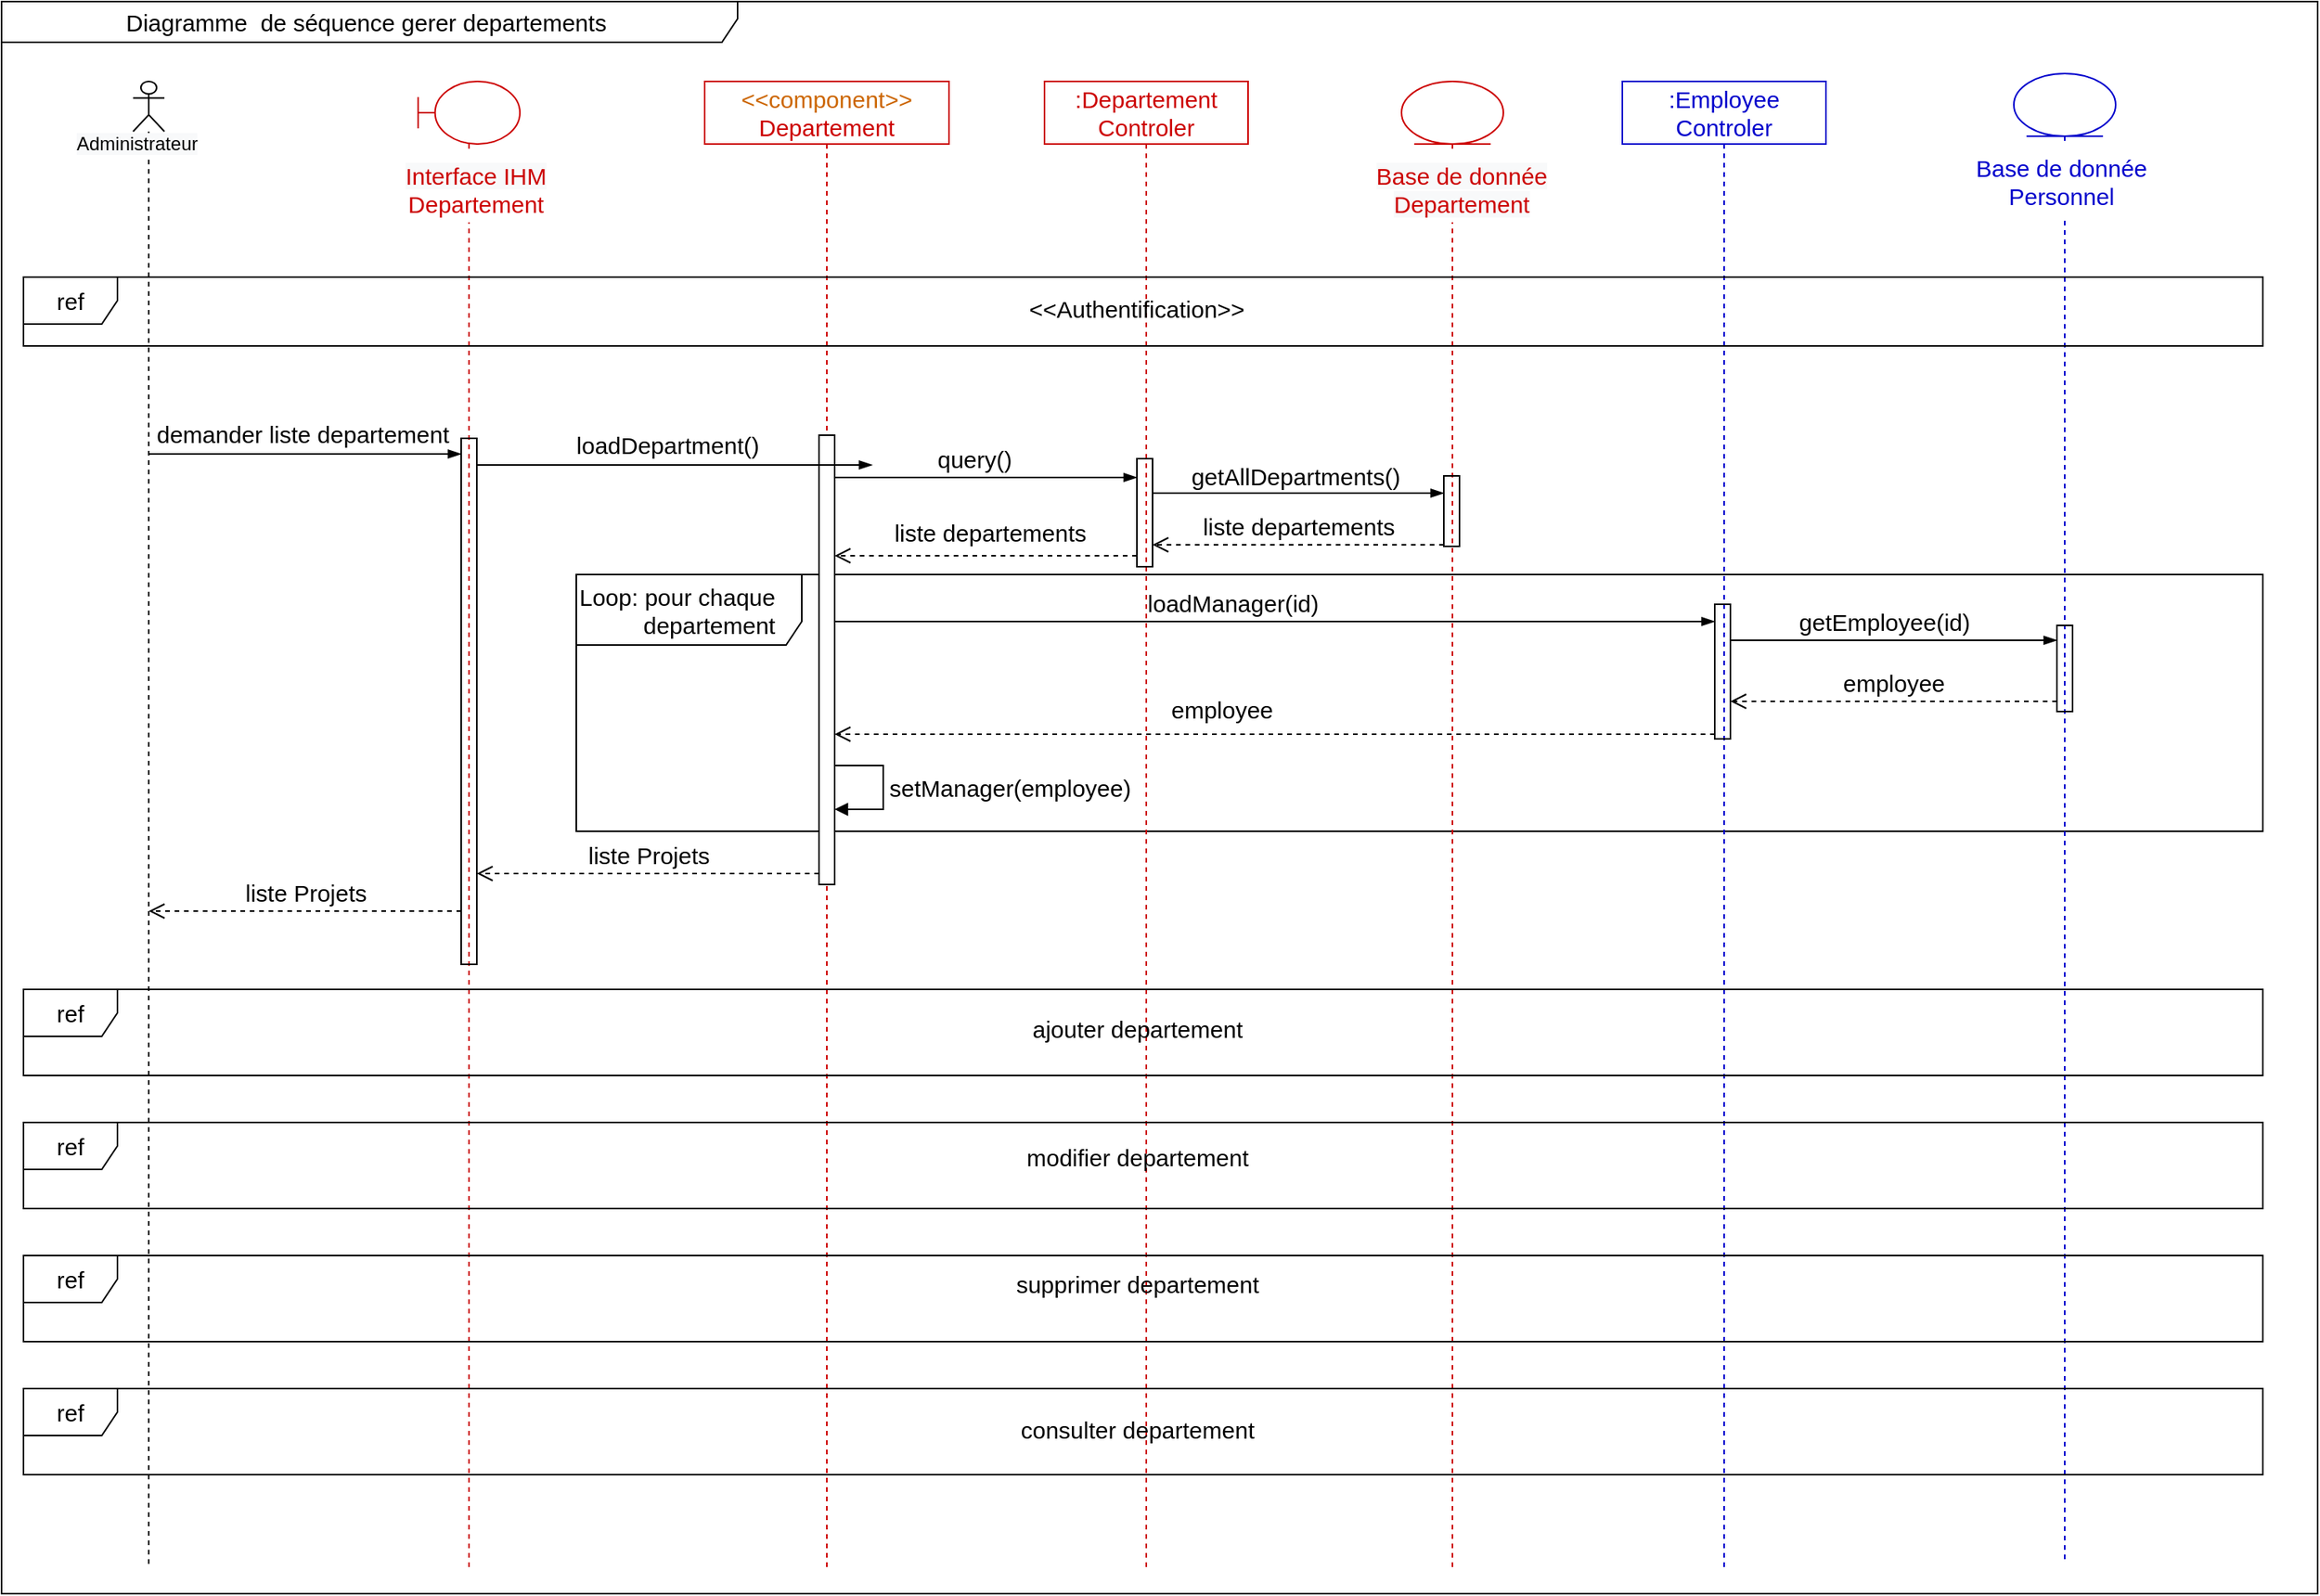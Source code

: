 <mxfile version="20.2.7" type="github">
  <diagram id="wi_vhIjVOXCjrbam6hF1" name="Page-1">
    <mxGraphModel dx="1896" dy="940" grid="0" gridSize="10" guides="1" tooltips="1" connect="1" arrows="1" fold="1" page="1" pageScale="1" pageWidth="827" pageHeight="1169" math="0" shadow="0">
      <root>
        <mxCell id="0" />
        <mxCell id="1" parent="0" />
        <mxCell id="-wPtG7KYPPW0DH68cqsK-1" value="Diagramme&amp;nbsp; de séquence gerer departements&amp;nbsp;" style="shape=umlFrame;whiteSpace=wrap;html=1;rounded=0;shadow=0;glass=0;sketch=0;fontSize=15;fillColor=none;width=470;height=26;" parent="1" vertex="1">
          <mxGeometry x="26" y="14" width="1479" height="1017" as="geometry" />
        </mxCell>
        <mxCell id="-wPtG7KYPPW0DH68cqsK-42" value="Loop: pour chaque&lt;br&gt;&lt;div style=&quot;text-align: right;&quot;&gt;&lt;span style=&quot;background-color: initial;&quot;&gt;&amp;nbsp;&lt;/span&gt;&lt;span style=&quot;background-color: initial;&quot;&gt;departement&lt;/span&gt;&lt;/div&gt;" style="shape=umlFrame;whiteSpace=wrap;html=1;rounded=0;shadow=0;glass=0;sketch=0;fontSize=15;fillColor=none;width=144;height=45;align=left;" parent="1" vertex="1">
          <mxGeometry x="393" y="380" width="1077" height="164" as="geometry" />
        </mxCell>
        <mxCell id="-wPtG7KYPPW0DH68cqsK-2" value=":Departement&lt;br&gt;Controler" style="shape=umlLifeline;perimeter=lifelinePerimeter;whiteSpace=wrap;html=1;container=1;collapsible=0;recursiveResize=0;outlineConnect=0;rounded=0;shadow=0;glass=0;sketch=0;fillColor=none;fontSize=15;fontColor=#CC0000;strokeColor=#CC0000;" parent="1" vertex="1">
          <mxGeometry x="692" y="65" width="130" height="950" as="geometry" />
        </mxCell>
        <mxCell id="-wPtG7KYPPW0DH68cqsK-3" value="" style="html=1;points=[];perimeter=orthogonalPerimeter;rounded=0;shadow=0;glass=0;sketch=0;fontSize=15;fillColor=none;" parent="-wPtG7KYPPW0DH68cqsK-2" vertex="1">
          <mxGeometry x="59" y="241" width="10" height="69" as="geometry" />
        </mxCell>
        <mxCell id="-wPtG7KYPPW0DH68cqsK-4" value="" style="shape=umlLifeline;participant=umlActor;perimeter=lifelinePerimeter;whiteSpace=wrap;html=1;container=1;collapsible=0;recursiveResize=0;verticalAlign=top;spacingTop=36;outlineConnect=0;fillColor=none;size=32;sketch=0;shadow=0;rounded=0;glass=0;" parent="1" vertex="1">
          <mxGeometry x="110" y="65" width="20" height="950" as="geometry" />
        </mxCell>
        <mxCell id="-wPtG7KYPPW0DH68cqsK-5" value="&lt;span style=&quot;color: rgb(0, 0, 0); font-family: Helvetica; font-size: 12px; font-style: normal; font-variant-ligatures: normal; font-variant-caps: normal; font-weight: 400; letter-spacing: normal; orphans: 2; text-align: center; text-indent: 0px; text-transform: none; widows: 2; word-spacing: 0px; -webkit-text-stroke-width: 0px; background-color: rgb(248, 249, 250); text-decoration-thickness: initial; text-decoration-style: initial; text-decoration-color: initial; float: none; display: inline !important;&quot;&gt;Administrateur&lt;/span&gt;" style="text;whiteSpace=wrap;html=1;" parent="1" vertex="1">
          <mxGeometry x="72" y="91" width="105" height="36" as="geometry" />
        </mxCell>
        <mxCell id="-wPtG7KYPPW0DH68cqsK-8" value="" style="shape=umlLifeline;participant=umlEntity;perimeter=lifelinePerimeter;whiteSpace=wrap;html=1;container=1;collapsible=0;recursiveResize=0;verticalAlign=top;spacingTop=36;outlineConnect=0;rounded=0;shadow=0;glass=0;sketch=0;fontSize=15;fillColor=none;fontColor=#CC0000;strokeColor=#CC0000;" parent="1" vertex="1">
          <mxGeometry x="920" y="65" width="65" height="950" as="geometry" />
        </mxCell>
        <mxCell id="-wPtG7KYPPW0DH68cqsK-9" value="" style="html=1;points=[];perimeter=orthogonalPerimeter;rounded=0;shadow=0;glass=0;sketch=0;fontSize=15;fillColor=none;" parent="-wPtG7KYPPW0DH68cqsK-8" vertex="1">
          <mxGeometry x="27" y="252" width="10" height="45" as="geometry" />
        </mxCell>
        <mxCell id="-wPtG7KYPPW0DH68cqsK-10" value="&lt;span style=&quot;font-family: Helvetica; font-size: 15px; font-style: normal; font-variant-ligatures: normal; font-variant-caps: normal; font-weight: 400; letter-spacing: normal; orphans: 2; text-indent: 0px; text-transform: none; widows: 2; word-spacing: 0px; -webkit-text-stroke-width: 0px; background-color: rgb(248, 249, 250); text-decoration-thickness: initial; text-decoration-style: initial; text-decoration-color: initial; float: none; display: inline !important;&quot;&gt;Base de donnée&lt;br&gt;Departement&lt;br&gt;&lt;/span&gt;" style="text;whiteSpace=wrap;html=1;fontSize=15;align=center;fillColor=default;fontColor=#CC0000;" parent="-wPtG7KYPPW0DH68cqsK-8" vertex="1">
          <mxGeometry x="-21" y="45" width="119" height="45" as="geometry" />
        </mxCell>
        <mxCell id="-wPtG7KYPPW0DH68cqsK-11" value="" style="shape=umlLifeline;participant=umlBoundary;perimeter=lifelinePerimeter;whiteSpace=wrap;html=1;container=1;collapsible=0;recursiveResize=0;verticalAlign=top;spacingTop=36;outlineConnect=0;rounded=0;shadow=0;glass=0;sketch=0;fontSize=15;fillColor=none;fontColor=#CC6600;strokeColor=#CC0000;" parent="1" vertex="1">
          <mxGeometry x="292" y="65" width="65" height="950" as="geometry" />
        </mxCell>
        <mxCell id="-wPtG7KYPPW0DH68cqsK-12" value="&lt;span style=&quot;font-family: Helvetica; font-size: 15px; font-style: normal; font-variant-ligatures: normal; font-variant-caps: normal; font-weight: 400; letter-spacing: normal; orphans: 2; text-indent: 0px; text-transform: none; widows: 2; word-spacing: 0px; -webkit-text-stroke-width: 0px; background-color: rgb(248, 249, 250); text-decoration-thickness: initial; text-decoration-style: initial; text-decoration-color: initial; float: none; display: inline !important;&quot;&gt;Interface IHM&lt;/span&gt;&lt;br style=&quot;font-family: Helvetica; font-size: 15px; font-style: normal; font-variant-ligatures: normal; font-variant-caps: normal; font-weight: 400; letter-spacing: normal; orphans: 2; text-indent: 0px; text-transform: none; widows: 2; word-spacing: 0px; -webkit-text-stroke-width: 0px; background-color: rgb(248, 249, 250); text-decoration-thickness: initial; text-decoration-style: initial; text-decoration-color: initial;&quot;&gt;Departement" style="text;whiteSpace=wrap;html=1;fontSize=15;align=center;fillColor=default;fontColor=#CC0000;" parent="-wPtG7KYPPW0DH68cqsK-11" vertex="1">
          <mxGeometry x="-24" y="45" width="122" height="45" as="geometry" />
        </mxCell>
        <mxCell id="-wPtG7KYPPW0DH68cqsK-13" value="" style="html=1;points=[];perimeter=orthogonalPerimeter;rounded=0;shadow=0;glass=0;sketch=0;fontSize=15;fillColor=none;" parent="-wPtG7KYPPW0DH68cqsK-11" vertex="1">
          <mxGeometry x="27.5" y="228" width="10" height="336" as="geometry" />
        </mxCell>
        <mxCell id="-wPtG7KYPPW0DH68cqsK-14" value=":Employee&lt;br&gt;Controler" style="shape=umlLifeline;perimeter=lifelinePerimeter;whiteSpace=wrap;html=1;container=1;collapsible=0;recursiveResize=0;outlineConnect=0;rounded=0;shadow=0;glass=0;sketch=0;fillColor=none;fontSize=15;strokeColor=#0000CC;fontColor=#0000CC;" parent="1" vertex="1">
          <mxGeometry x="1061" y="65" width="130" height="950" as="geometry" />
        </mxCell>
        <mxCell id="-wPtG7KYPPW0DH68cqsK-15" value="" style="html=1;points=[];perimeter=orthogonalPerimeter;rounded=0;shadow=0;glass=0;sketch=0;fontSize=15;fillColor=none;" parent="-wPtG7KYPPW0DH68cqsK-14" vertex="1">
          <mxGeometry x="59" y="334" width="10" height="86" as="geometry" />
        </mxCell>
        <mxCell id="-wPtG7KYPPW0DH68cqsK-16" value="" style="shape=umlLifeline;participant=umlEntity;perimeter=lifelinePerimeter;whiteSpace=wrap;html=1;container=1;collapsible=0;recursiveResize=0;verticalAlign=top;spacingTop=36;outlineConnect=0;rounded=0;shadow=0;glass=0;sketch=0;fontSize=15;fillColor=none;strokeColor=#0000CC;" parent="1" vertex="1">
          <mxGeometry x="1311" y="60" width="65" height="950" as="geometry" />
        </mxCell>
        <mxCell id="-wPtG7KYPPW0DH68cqsK-17" value="Base de donnée&lt;br&gt;Personnel" style="text;whiteSpace=wrap;html=1;fontSize=15;align=center;fillColor=default;fontColor=#0000CC;" parent="-wPtG7KYPPW0DH68cqsK-16" vertex="1">
          <mxGeometry x="-33" y="45" width="127" height="48" as="geometry" />
        </mxCell>
        <mxCell id="-wPtG7KYPPW0DH68cqsK-18" value="" style="html=1;points=[];perimeter=orthogonalPerimeter;rounded=0;shadow=0;glass=0;sketch=0;fontSize=15;fillColor=none;" parent="-wPtG7KYPPW0DH68cqsK-16" vertex="1">
          <mxGeometry x="27.5" y="352.5" width="10" height="55" as="geometry" />
        </mxCell>
        <mxCell id="-wPtG7KYPPW0DH68cqsK-21" value="" style="edgeStyle=elbowEdgeStyle;fontSize=12;html=1;endArrow=blockThin;endFill=1;rounded=0;" parent="1" source="-wPtG7KYPPW0DH68cqsK-4" target="-wPtG7KYPPW0DH68cqsK-13" edge="1">
          <mxGeometry width="160" relative="1" as="geometry">
            <mxPoint x="119.324" y="288" as="sourcePoint" />
            <mxPoint x="258.5" y="288" as="targetPoint" />
            <Array as="points">
              <mxPoint x="159" y="303" />
              <mxPoint x="190" y="288" />
              <mxPoint x="171" y="261" />
            </Array>
          </mxGeometry>
        </mxCell>
        <mxCell id="-wPtG7KYPPW0DH68cqsK-22" value="demander liste departement" style="edgeLabel;html=1;align=center;verticalAlign=middle;resizable=0;points=[];fontSize=15;" parent="-wPtG7KYPPW0DH68cqsK-21" vertex="1" connectable="0">
          <mxGeometry x="-0.395" relative="1" as="geometry">
            <mxPoint x="37" y="-13" as="offset" />
          </mxGeometry>
        </mxCell>
        <mxCell id="-wPtG7KYPPW0DH68cqsK-23" value="" style="edgeStyle=elbowEdgeStyle;fontSize=12;html=1;endArrow=blockThin;endFill=1;rounded=0;" parent="1" source="-wPtG7KYPPW0DH68cqsK-44" target="-wPtG7KYPPW0DH68cqsK-3" edge="1">
          <mxGeometry width="160" relative="1" as="geometry">
            <mxPoint x="592" y="318" as="sourcePoint" />
            <mxPoint x="751" y="318" as="targetPoint" />
            <Array as="points">
              <mxPoint x="712" y="318" />
              <mxPoint x="595" y="312" />
              <mxPoint x="577" y="325" />
            </Array>
          </mxGeometry>
        </mxCell>
        <mxCell id="-wPtG7KYPPW0DH68cqsK-24" value="query()" style="edgeLabel;html=1;align=center;verticalAlign=middle;resizable=0;points=[];fontSize=15;" parent="-wPtG7KYPPW0DH68cqsK-23" vertex="1" connectable="0">
          <mxGeometry x="-0.219" y="3" relative="1" as="geometry">
            <mxPoint x="13" y="-9" as="offset" />
          </mxGeometry>
        </mxCell>
        <mxCell id="-wPtG7KYPPW0DH68cqsK-25" value="" style="edgeStyle=elbowEdgeStyle;fontSize=12;html=1;endArrow=blockThin;endFill=1;rounded=0;" parent="1" source="-wPtG7KYPPW0DH68cqsK-3" target="-wPtG7KYPPW0DH68cqsK-9" edge="1">
          <mxGeometry width="160" relative="1" as="geometry">
            <mxPoint x="761" y="328" as="sourcePoint" />
            <mxPoint x="1005" y="328" as="targetPoint" />
            <Array as="points">
              <mxPoint x="904" y="328" />
              <mxPoint x="753" y="313" />
              <mxPoint x="678" y="342" />
            </Array>
          </mxGeometry>
        </mxCell>
        <mxCell id="-wPtG7KYPPW0DH68cqsK-26" value="getAllDepartments()" style="edgeLabel;html=1;align=center;verticalAlign=middle;resizable=0;points=[];fontSize=15;" parent="-wPtG7KYPPW0DH68cqsK-25" vertex="1" connectable="0">
          <mxGeometry x="0.124" relative="1" as="geometry">
            <mxPoint x="-14" y="-11" as="offset" />
          </mxGeometry>
        </mxCell>
        <mxCell id="-wPtG7KYPPW0DH68cqsK-30" value="liste departements" style="html=1;verticalAlign=bottom;endArrow=open;dashed=1;endSize=8;rounded=0;fontSize=15;" parent="1" source="-wPtG7KYPPW0DH68cqsK-9" target="-wPtG7KYPPW0DH68cqsK-3" edge="1">
          <mxGeometry relative="1" as="geometry">
            <mxPoint x="1005" y="361" as="sourcePoint" />
            <mxPoint x="761" y="361" as="targetPoint" />
            <Array as="points">
              <mxPoint x="909" y="361" />
            </Array>
          </mxGeometry>
        </mxCell>
        <mxCell id="-wPtG7KYPPW0DH68cqsK-31" value="liste departements" style="html=1;verticalAlign=bottom;endArrow=open;dashed=1;endSize=8;rounded=0;fontSize=15;" parent="1" source="-wPtG7KYPPW0DH68cqsK-3" target="-wPtG7KYPPW0DH68cqsK-44" edge="1">
          <mxGeometry x="-0.019" y="-3" relative="1" as="geometry">
            <mxPoint x="751" y="368" as="sourcePoint" />
            <mxPoint x="592" y="368" as="targetPoint" />
            <Array as="points">
              <mxPoint x="597" y="368" />
            </Array>
            <mxPoint as="offset" />
          </mxGeometry>
        </mxCell>
        <mxCell id="-wPtG7KYPPW0DH68cqsK-32" value="" style="edgeStyle=elbowEdgeStyle;fontSize=12;html=1;endArrow=blockThin;endFill=1;rounded=0;" parent="1" source="-wPtG7KYPPW0DH68cqsK-44" target="-wPtG7KYPPW0DH68cqsK-15" edge="1">
          <mxGeometry width="160" relative="1" as="geometry">
            <mxPoint x="463" y="410" as="sourcePoint" />
            <mxPoint x="1136.5" y="410" as="targetPoint" />
            <Array as="points">
              <mxPoint x="1024" y="410" />
            </Array>
          </mxGeometry>
        </mxCell>
        <mxCell id="-wPtG7KYPPW0DH68cqsK-33" value="loadManager(id)" style="edgeLabel;html=1;align=center;verticalAlign=middle;resizable=0;points=[];fontSize=15;" parent="-wPtG7KYPPW0DH68cqsK-32" vertex="1" connectable="0">
          <mxGeometry x="-0.256" y="-3" relative="1" as="geometry">
            <mxPoint x="45" y="-15" as="offset" />
          </mxGeometry>
        </mxCell>
        <mxCell id="-wPtG7KYPPW0DH68cqsK-34" value="" style="fontSize=12;html=1;endArrow=blockThin;endFill=1;rounded=0;" parent="1" source="-wPtG7KYPPW0DH68cqsK-15" target="-wPtG7KYPPW0DH68cqsK-18" edge="1">
          <mxGeometry width="160" relative="1" as="geometry">
            <mxPoint x="1068" y="389" as="sourcePoint" />
            <mxPoint x="1543" y="416" as="targetPoint" />
            <Array as="points">
              <mxPoint x="1333" y="422" />
            </Array>
          </mxGeometry>
        </mxCell>
        <mxCell id="-wPtG7KYPPW0DH68cqsK-35" value="getEmployee(id)" style="edgeLabel;html=1;align=center;verticalAlign=middle;resizable=0;points=[];fontSize=15;" parent="-wPtG7KYPPW0DH68cqsK-34" vertex="1" connectable="0">
          <mxGeometry x="-0.254" y="1" relative="1" as="geometry">
            <mxPoint x="20" y="-11" as="offset" />
          </mxGeometry>
        </mxCell>
        <mxCell id="-wPtG7KYPPW0DH68cqsK-38" value="employee" style="html=1;verticalAlign=bottom;endArrow=open;dashed=1;endSize=8;rounded=0;fontSize=15;" parent="1" source="-wPtG7KYPPW0DH68cqsK-18" target="-wPtG7KYPPW0DH68cqsK-15" edge="1">
          <mxGeometry relative="1" as="geometry">
            <mxPoint x="1662" y="460" as="sourcePoint" />
            <mxPoint x="1553" y="459" as="targetPoint" />
            <Array as="points">
              <mxPoint x="1320" y="461" />
            </Array>
          </mxGeometry>
        </mxCell>
        <mxCell id="-wPtG7KYPPW0DH68cqsK-40" value="employee" style="html=1;verticalAlign=bottom;endArrow=open;dashed=1;endSize=8;rounded=0;fontSize=15;startArrow=none;" parent="1" source="-wPtG7KYPPW0DH68cqsK-15" target="-wPtG7KYPPW0DH68cqsK-44" edge="1">
          <mxGeometry x="0.121" y="-4" relative="1" as="geometry">
            <mxPoint x="1132" y="481.0" as="sourcePoint" />
            <mxPoint x="463" y="396.509" as="targetPoint" />
            <Array as="points">
              <mxPoint x="1115" y="482" />
            </Array>
            <mxPoint as="offset" />
          </mxGeometry>
        </mxCell>
        <mxCell id="-wPtG7KYPPW0DH68cqsK-41" value="liste Projets" style="html=1;verticalAlign=bottom;endArrow=open;dashed=1;endSize=8;rounded=0;fontSize=15;" parent="1" source="-wPtG7KYPPW0DH68cqsK-13" target="-wPtG7KYPPW0DH68cqsK-4" edge="1">
          <mxGeometry relative="1" as="geometry">
            <mxPoint x="258.5" y="577" as="sourcePoint" />
            <mxPoint x="119.324" y="577" as="targetPoint" />
            <Array as="points">
              <mxPoint x="205" y="595" />
            </Array>
          </mxGeometry>
        </mxCell>
        <mxCell id="-wPtG7KYPPW0DH68cqsK-43" value="&lt;span style=&quot;color: rgb(204, 102, 0);&quot;&gt;&amp;lt;&amp;lt;component&amp;gt;&amp;gt;&lt;/span&gt;&lt;br style=&quot;color: rgb(204, 102, 0);&quot;&gt;Departement" style="shape=umlLifeline;perimeter=lifelinePerimeter;whiteSpace=wrap;html=1;container=1;collapsible=0;recursiveResize=0;outlineConnect=0;rounded=0;shadow=0;glass=0;sketch=0;fillColor=none;fontSize=15;fontColor=#CC0000;strokeColor=#CC0000;" parent="1" vertex="1">
          <mxGeometry x="475" y="65" width="156" height="950" as="geometry" />
        </mxCell>
        <mxCell id="-wPtG7KYPPW0DH68cqsK-44" value="" style="html=1;points=[];perimeter=orthogonalPerimeter;" parent="-wPtG7KYPPW0DH68cqsK-43" vertex="1">
          <mxGeometry x="73" y="226" width="10" height="287" as="geometry" />
        </mxCell>
        <mxCell id="-wPtG7KYPPW0DH68cqsK-45" value="setManager(employee)" style="edgeStyle=orthogonalEdgeStyle;html=1;align=left;spacingLeft=2;endArrow=block;rounded=0;fontSize=15;" parent="-wPtG7KYPPW0DH68cqsK-43" source="-wPtG7KYPPW0DH68cqsK-44" target="-wPtG7KYPPW0DH68cqsK-44" edge="1">
          <mxGeometry relative="1" as="geometry">
            <mxPoint x="-59" y="421" as="sourcePoint" />
            <Array as="points">
              <mxPoint x="114" y="437" />
              <mxPoint x="114" y="465" />
            </Array>
            <mxPoint x="-46" y="452" as="targetPoint" />
          </mxGeometry>
        </mxCell>
        <mxCell id="-wPtG7KYPPW0DH68cqsK-46" value="" style="fontSize=12;html=1;endArrow=blockThin;endFill=1;rounded=0;" parent="1" edge="1">
          <mxGeometry width="160" relative="1" as="geometry">
            <mxPoint x="329.5" y="310" as="sourcePoint" />
            <mxPoint x="582" y="310" as="targetPoint" />
            <Array as="points">
              <mxPoint x="541" y="310" />
            </Array>
          </mxGeometry>
        </mxCell>
        <mxCell id="-wPtG7KYPPW0DH68cqsK-47" value="loadDepartment()" style="edgeLabel;html=1;align=center;verticalAlign=middle;resizable=0;points=[];fontSize=15;" parent="-wPtG7KYPPW0DH68cqsK-46" vertex="1" connectable="0">
          <mxGeometry x="-0.006" y="-3" relative="1" as="geometry">
            <mxPoint x="-4" y="-16" as="offset" />
          </mxGeometry>
        </mxCell>
        <mxCell id="-wPtG7KYPPW0DH68cqsK-48" value="&lt;span style=&quot;font-size: 15px;&quot;&gt;liste Projets&lt;/span&gt;" style="html=1;verticalAlign=bottom;endArrow=open;dashed=1;endSize=8;rounded=0;" parent="1" source="-wPtG7KYPPW0DH68cqsK-44" target="-wPtG7KYPPW0DH68cqsK-13" edge="1">
          <mxGeometry relative="1" as="geometry">
            <mxPoint x="518" y="479" as="sourcePoint" />
            <mxPoint x="268.5" y="565.0" as="targetPoint" />
            <Array as="points">
              <mxPoint x="471" y="571" />
            </Array>
          </mxGeometry>
        </mxCell>
        <mxCell id="-wPtG7KYPPW0DH68cqsK-49" value="ref" style="shape=umlFrame;whiteSpace=wrap;html=1;labelBackgroundColor=none;fontSize=15;" parent="1" vertex="1">
          <mxGeometry x="40" y="190" width="1430" height="44" as="geometry" />
        </mxCell>
        <mxCell id="-wPtG7KYPPW0DH68cqsK-50" value="&amp;lt;&amp;lt;Authentification&amp;gt;&amp;gt;" style="text;html=1;strokeColor=none;fillColor=none;align=center;verticalAlign=middle;whiteSpace=wrap;rounded=0;labelBackgroundColor=none;fontSize=15;fontColor=#000000;" parent="1" vertex="1">
          <mxGeometry x="721" y="195" width="60" height="30" as="geometry" />
        </mxCell>
        <mxCell id="-wPtG7KYPPW0DH68cqsK-51" value="ref" style="shape=umlFrame;whiteSpace=wrap;html=1;labelBackgroundColor=none;fontSize=15;" parent="1" vertex="1">
          <mxGeometry x="40" y="645" width="1430" height="55" as="geometry" />
        </mxCell>
        <mxCell id="-wPtG7KYPPW0DH68cqsK-52" value="ajouter departement" style="text;html=1;strokeColor=none;fillColor=none;align=center;verticalAlign=middle;whiteSpace=wrap;rounded=0;labelBackgroundColor=none;fontSize=15;fontColor=#000000;" parent="1" vertex="1">
          <mxGeometry x="610" y="655" width="283" height="30" as="geometry" />
        </mxCell>
        <mxCell id="-wPtG7KYPPW0DH68cqsK-53" value="ref" style="shape=umlFrame;whiteSpace=wrap;html=1;labelBackgroundColor=none;fontSize=15;" parent="1" vertex="1">
          <mxGeometry x="40" y="730" width="1430" height="55" as="geometry" />
        </mxCell>
        <mxCell id="-wPtG7KYPPW0DH68cqsK-54" value="modifier departement" style="text;html=1;strokeColor=none;fillColor=none;align=center;verticalAlign=middle;whiteSpace=wrap;rounded=0;labelBackgroundColor=none;fontSize=15;fontColor=#000000;" parent="1" vertex="1">
          <mxGeometry x="610" y="737" width="283" height="30" as="geometry" />
        </mxCell>
        <mxCell id="-wPtG7KYPPW0DH68cqsK-55" value="ref" style="shape=umlFrame;whiteSpace=wrap;html=1;labelBackgroundColor=none;fontSize=15;" parent="1" vertex="1">
          <mxGeometry x="40" y="815" width="1430" height="55" as="geometry" />
        </mxCell>
        <mxCell id="-wPtG7KYPPW0DH68cqsK-56" value="supprimer departement" style="text;html=1;strokeColor=none;fillColor=none;align=center;verticalAlign=middle;whiteSpace=wrap;rounded=0;labelBackgroundColor=none;fontSize=15;fontColor=#000000;" parent="1" vertex="1">
          <mxGeometry x="610" y="818" width="283" height="30" as="geometry" />
        </mxCell>
        <mxCell id="-wPtG7KYPPW0DH68cqsK-57" value="ref" style="shape=umlFrame;whiteSpace=wrap;html=1;labelBackgroundColor=none;fontSize=15;" parent="1" vertex="1">
          <mxGeometry x="40" y="900" width="1430" height="55" as="geometry" />
        </mxCell>
        <mxCell id="-wPtG7KYPPW0DH68cqsK-58" value="consulter departement" style="text;html=1;strokeColor=none;fillColor=none;align=center;verticalAlign=middle;whiteSpace=wrap;rounded=0;labelBackgroundColor=none;fontSize=15;fontColor=#000000;" parent="1" vertex="1">
          <mxGeometry x="610" y="911" width="283" height="30" as="geometry" />
        </mxCell>
      </root>
    </mxGraphModel>
  </diagram>
</mxfile>
